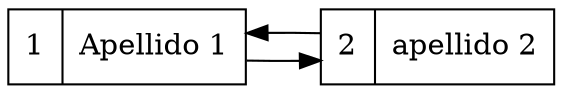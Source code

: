 digraph G {
rankdir=LR;
node [shape=record];
node1 [label="{1|Apellido 1}"];
node2 [label="{2|apellido 2}"];
node1 -> node2;
node2 -> node1;
}